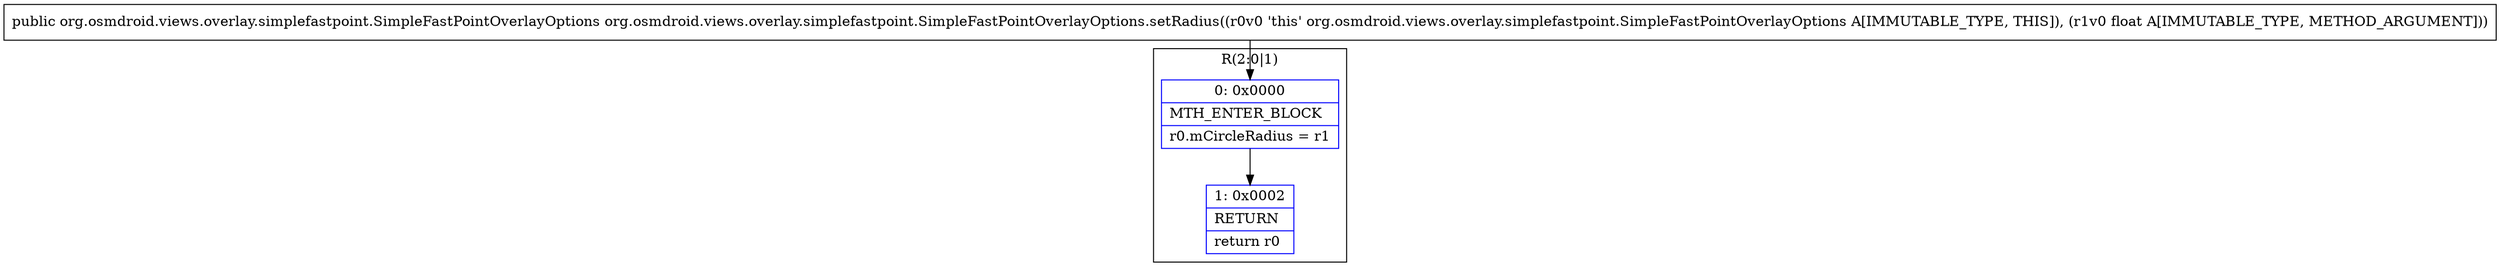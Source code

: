 digraph "CFG fororg.osmdroid.views.overlay.simplefastpoint.SimpleFastPointOverlayOptions.setRadius(F)Lorg\/osmdroid\/views\/overlay\/simplefastpoint\/SimpleFastPointOverlayOptions;" {
subgraph cluster_Region_1717900684 {
label = "R(2:0|1)";
node [shape=record,color=blue];
Node_0 [shape=record,label="{0\:\ 0x0000|MTH_ENTER_BLOCK\l|r0.mCircleRadius = r1\l}"];
Node_1 [shape=record,label="{1\:\ 0x0002|RETURN\l|return r0\l}"];
}
MethodNode[shape=record,label="{public org.osmdroid.views.overlay.simplefastpoint.SimpleFastPointOverlayOptions org.osmdroid.views.overlay.simplefastpoint.SimpleFastPointOverlayOptions.setRadius((r0v0 'this' org.osmdroid.views.overlay.simplefastpoint.SimpleFastPointOverlayOptions A[IMMUTABLE_TYPE, THIS]), (r1v0 float A[IMMUTABLE_TYPE, METHOD_ARGUMENT])) }"];
MethodNode -> Node_0;
Node_0 -> Node_1;
}

